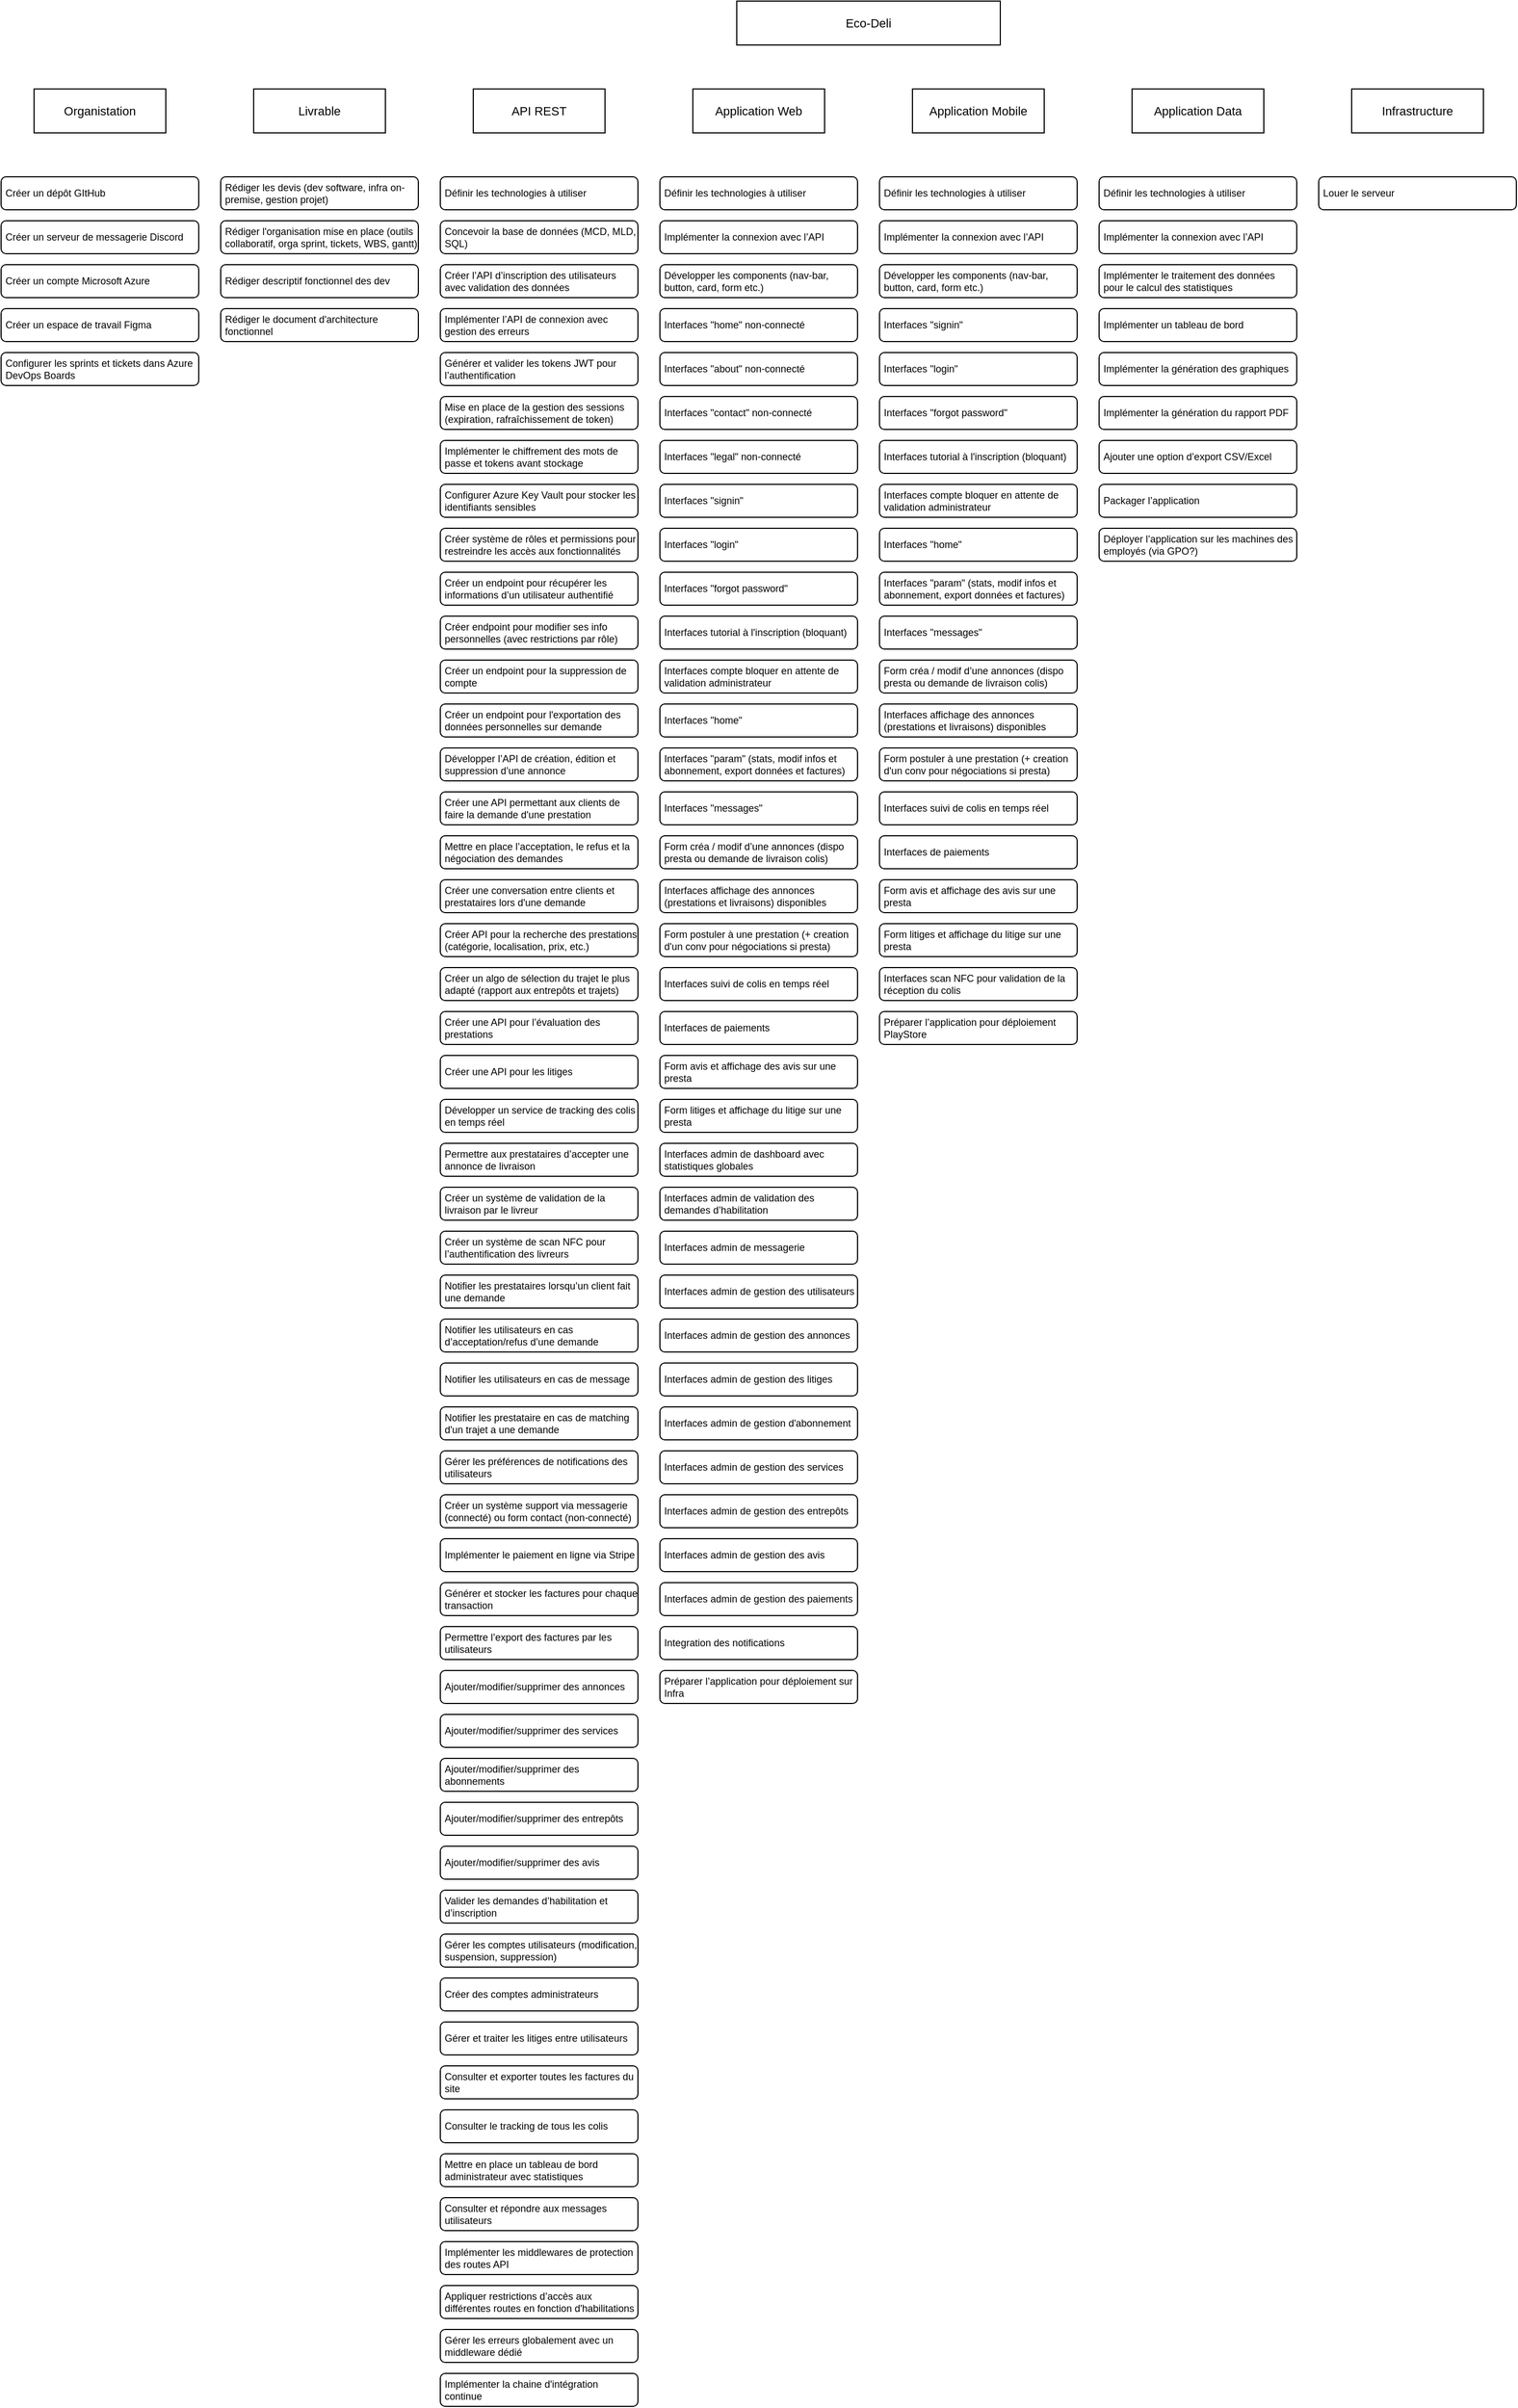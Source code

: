 <mxfile version="26.1.1">
  <diagram name="Page-1" id="0z-PwB4HZmKqcYCsZPZt">
    <mxGraphModel dx="177" dy="1701" grid="1" gridSize="10" guides="1" tooltips="1" connect="1" arrows="1" fold="1" page="1" pageScale="1" pageWidth="827" pageHeight="1169" math="0" shadow="0">
      <root>
        <mxCell id="0" />
        <mxCell id="1" parent="0" />
        <mxCell id="jnrshBMGlnO5nboHbdF4-2" value="Eco-Deli" style="rounded=0;whiteSpace=wrap;html=1;fontFamily=Helvetica;fontSize=11;fontColor=default;labelBackgroundColor=default;" parent="1" vertex="1">
          <mxGeometry x="2120" y="-1120" width="240" height="40" as="geometry" />
        </mxCell>
        <mxCell id="jnrshBMGlnO5nboHbdF4-3" value="Organistation" style="rounded=0;whiteSpace=wrap;html=1;fontFamily=Helvetica;fontSize=11;fontColor=default;labelBackgroundColor=default;" parent="1" vertex="1">
          <mxGeometry x="1480" y="-1040" width="120" height="40" as="geometry" />
        </mxCell>
        <mxCell id="jnrshBMGlnO5nboHbdF4-4" value="Livrable" style="rounded=0;whiteSpace=wrap;html=1;fontFamily=Helvetica;fontSize=11;fontColor=default;labelBackgroundColor=default;" parent="1" vertex="1">
          <mxGeometry x="1680" y="-1040" width="120" height="40" as="geometry" />
        </mxCell>
        <mxCell id="jnrshBMGlnO5nboHbdF4-5" value="Application Web" style="rounded=0;whiteSpace=wrap;html=1;fontFamily=Helvetica;fontSize=11;fontColor=default;labelBackgroundColor=default;" parent="1" vertex="1">
          <mxGeometry x="2080" y="-1040" width="120" height="40" as="geometry" />
        </mxCell>
        <mxCell id="jnrshBMGlnO5nboHbdF4-6" value="Application Mobile" style="rounded=0;whiteSpace=wrap;html=1;fontFamily=Helvetica;fontSize=11;fontColor=default;labelBackgroundColor=default;" parent="1" vertex="1">
          <mxGeometry x="2280" y="-1040" width="120" height="40" as="geometry" />
        </mxCell>
        <mxCell id="jnrshBMGlnO5nboHbdF4-7" value="Application Data" style="rounded=0;whiteSpace=wrap;html=1;fontFamily=Helvetica;fontSize=11;fontColor=default;labelBackgroundColor=default;" parent="1" vertex="1">
          <mxGeometry x="2480" y="-1040" width="120" height="40" as="geometry" />
        </mxCell>
        <mxCell id="jnrshBMGlnO5nboHbdF4-8" value="Infrastructure" style="rounded=0;whiteSpace=wrap;html=1;fontFamily=Helvetica;fontSize=11;fontColor=default;labelBackgroundColor=default;" parent="1" vertex="1">
          <mxGeometry x="2680" y="-1040" width="120" height="40" as="geometry" />
        </mxCell>
        <mxCell id="jnrshBMGlnO5nboHbdF4-10" value="Créer un dépôt GItHub" style="rounded=1;whiteSpace=wrap;html=1;fontSize=9;align=left;verticalAlign=middle;spacingLeft=2;" parent="1" vertex="1">
          <mxGeometry x="1450" y="-960" width="180" height="30" as="geometry" />
        </mxCell>
        <mxCell id="jnrshBMGlnO5nboHbdF4-11" value="Créer un serveur de messagerie Discord" style="rounded=1;whiteSpace=wrap;html=1;fontSize=9;align=left;verticalAlign=middle;spacingLeft=2;" parent="1" vertex="1">
          <mxGeometry x="1450" y="-920" width="180" height="30" as="geometry" />
        </mxCell>
        <mxCell id="jnrshBMGlnO5nboHbdF4-12" value="Créer un compte Microsoft Azure" style="rounded=1;whiteSpace=wrap;html=1;fontSize=9;align=left;verticalAlign=middle;spacingLeft=2;" parent="1" vertex="1">
          <mxGeometry x="1450" y="-880" width="180" height="30" as="geometry" />
        </mxCell>
        <mxCell id="jnrshBMGlnO5nboHbdF4-13" value="Créer un espace de travail Figma" style="rounded=1;whiteSpace=wrap;html=1;fontSize=9;align=left;verticalAlign=middle;spacingLeft=2;" parent="1" vertex="1">
          <mxGeometry x="1450" y="-840" width="180" height="30" as="geometry" />
        </mxCell>
        <mxCell id="jnrshBMGlnO5nboHbdF4-17" value="Configurer les sprints et tickets dans Azure DevOps Boards" style="rounded=1;whiteSpace=wrap;html=1;fontSize=9;align=left;verticalAlign=middle;spacingLeft=2;" parent="1" vertex="1">
          <mxGeometry x="1450" y="-800" width="180" height="30" as="geometry" />
        </mxCell>
        <mxCell id="jnrshBMGlnO5nboHbdF4-20" value="Rédiger les devis (dev software, infra on-premise, gestion projet)" style="rounded=1;whiteSpace=wrap;html=1;fontSize=9;align=left;verticalAlign=middle;spacingLeft=2;" parent="1" vertex="1">
          <mxGeometry x="1650" y="-960" width="180" height="30" as="geometry" />
        </mxCell>
        <mxCell id="jnrshBMGlnO5nboHbdF4-21" value="Louer le serveur" style="rounded=1;whiteSpace=wrap;html=1;fontSize=9;align=left;verticalAlign=middle;spacingLeft=2;" parent="1" vertex="1">
          <mxGeometry x="2650" y="-960" width="180" height="30" as="geometry" />
        </mxCell>
        <mxCell id="jnrshBMGlnO5nboHbdF4-22" value="Rédiger l&#39;organisation mise en place (outils collaboratif, orga sprint, tickets, WBS, gantt)" style="rounded=1;whiteSpace=wrap;html=1;fontSize=9;align=left;verticalAlign=middle;spacingLeft=2;" parent="1" vertex="1">
          <mxGeometry x="1650" y="-920" width="180" height="30" as="geometry" />
        </mxCell>
        <mxCell id="jnrshBMGlnO5nboHbdF4-23" value="Rédiger descriptif fonctionnel des dev" style="rounded=1;whiteSpace=wrap;html=1;fontSize=9;align=left;verticalAlign=middle;spacingLeft=2;" parent="1" vertex="1">
          <mxGeometry x="1650" y="-880" width="180" height="30" as="geometry" />
        </mxCell>
        <mxCell id="jnrshBMGlnO5nboHbdF4-25" value="Rédiger le document d&#39;architecture fonctionnel&amp;nbsp;" style="rounded=1;whiteSpace=wrap;html=1;fontSize=9;align=left;verticalAlign=middle;spacingLeft=2;" parent="1" vertex="1">
          <mxGeometry x="1650" y="-840" width="180" height="30" as="geometry" />
        </mxCell>
        <mxCell id="jnrshBMGlnO5nboHbdF4-27" value="Définir les technologies à utiliser" style="rounded=1;whiteSpace=wrap;html=1;fontSize=9;align=left;verticalAlign=middle;spacingLeft=2;" parent="1" vertex="1">
          <mxGeometry x="2050" y="-960" width="180" height="30" as="geometry" />
        </mxCell>
        <mxCell id="jnrshBMGlnO5nboHbdF4-28" value="Définir les technologies à utiliser" style="rounded=1;whiteSpace=wrap;html=1;fontSize=9;align=left;verticalAlign=middle;spacingLeft=2;" parent="1" vertex="1">
          <mxGeometry x="2250" y="-960" width="180" height="30" as="geometry" />
        </mxCell>
        <mxCell id="jnrshBMGlnO5nboHbdF4-29" value="Définir les technologies à utiliser" style="rounded=1;whiteSpace=wrap;html=1;fontSize=9;align=left;verticalAlign=middle;spacingLeft=2;" parent="1" vertex="1">
          <mxGeometry x="2450" y="-960" width="180" height="30" as="geometry" />
        </mxCell>
        <mxCell id="jnrshBMGlnO5nboHbdF4-32" value="&lt;div&gt;Interfaces &quot;home&quot; non-connecté&amp;nbsp;&lt;/div&gt;" style="rounded=1;whiteSpace=wrap;html=1;fontSize=9;align=left;verticalAlign=middle;spacingLeft=2;" parent="1" vertex="1">
          <mxGeometry x="2050" y="-840" width="180" height="30" as="geometry" />
        </mxCell>
        <mxCell id="jnrshBMGlnO5nboHbdF4-33" value="&lt;div&gt;Interfaces &quot;about&quot; non-connecté&amp;nbsp;&lt;/div&gt;" style="rounded=1;whiteSpace=wrap;html=1;fontSize=9;align=left;verticalAlign=middle;spacingLeft=2;" parent="1" vertex="1">
          <mxGeometry x="2050" y="-800" width="180" height="30" as="geometry" />
        </mxCell>
        <mxCell id="RLQJDiiOx_Z5LadbRoZ9-6" value="&lt;div&gt;Interfaces &quot;contact&quot; non-connecté&amp;nbsp;&lt;/div&gt;" style="rounded=1;whiteSpace=wrap;html=1;fontSize=9;align=left;verticalAlign=middle;spacingLeft=2;" vertex="1" parent="1">
          <mxGeometry x="2050" y="-760" width="180" height="30" as="geometry" />
        </mxCell>
        <mxCell id="RLQJDiiOx_Z5LadbRoZ9-7" value="&lt;div&gt;Interfaces &quot;legal&quot; non-connecté&amp;nbsp;&lt;/div&gt;" style="rounded=1;whiteSpace=wrap;html=1;fontSize=9;align=left;verticalAlign=middle;spacingLeft=2;" vertex="1" parent="1">
          <mxGeometry x="2050" y="-720" width="180" height="30" as="geometry" />
        </mxCell>
        <mxCell id="RLQJDiiOx_Z5LadbRoZ9-8" value="&lt;div&gt;Interfaces &quot;signin&quot;&lt;/div&gt;" style="rounded=1;whiteSpace=wrap;html=1;fontSize=9;align=left;verticalAlign=middle;spacingLeft=2;" vertex="1" parent="1">
          <mxGeometry x="2050" y="-680" width="180" height="30" as="geometry" />
        </mxCell>
        <mxCell id="RLQJDiiOx_Z5LadbRoZ9-9" value="&lt;div&gt;Interfaces &quot;login&quot;&lt;/div&gt;" style="rounded=1;whiteSpace=wrap;html=1;fontSize=9;align=left;verticalAlign=middle;spacingLeft=2;" vertex="1" parent="1">
          <mxGeometry x="2050" y="-640" width="180" height="30" as="geometry" />
        </mxCell>
        <mxCell id="RLQJDiiOx_Z5LadbRoZ9-10" value="&lt;div&gt;Interfaces &quot;forgot password&quot;&lt;/div&gt;" style="rounded=1;whiteSpace=wrap;html=1;fontSize=9;align=left;verticalAlign=middle;spacingLeft=2;" vertex="1" parent="1">
          <mxGeometry x="2050" y="-600" width="180" height="30" as="geometry" />
        </mxCell>
        <mxCell id="RLQJDiiOx_Z5LadbRoZ9-11" value="Développer les components (nav-bar, button, card, form etc.)" style="rounded=1;whiteSpace=wrap;html=1;fontSize=9;align=left;verticalAlign=middle;spacingLeft=2;" vertex="1" parent="1">
          <mxGeometry x="2050" y="-880" width="180" height="30" as="geometry" />
        </mxCell>
        <mxCell id="RLQJDiiOx_Z5LadbRoZ9-23" value="&lt;div&gt;Interfaces tutorial à l&#39;inscription (bloquant)&lt;/div&gt;" style="rounded=1;whiteSpace=wrap;html=1;fontSize=9;align=left;verticalAlign=middle;spacingLeft=2;" vertex="1" parent="1">
          <mxGeometry x="2050" y="-560" width="180" height="30" as="geometry" />
        </mxCell>
        <mxCell id="RLQJDiiOx_Z5LadbRoZ9-24" value="&lt;div&gt;Interfaces compte bloquer en attente de validation administrateur&lt;/div&gt;" style="rounded=1;whiteSpace=wrap;html=1;fontSize=9;align=left;verticalAlign=middle;spacingLeft=2;" vertex="1" parent="1">
          <mxGeometry x="2050" y="-520" width="180" height="30" as="geometry" />
        </mxCell>
        <mxCell id="RLQJDiiOx_Z5LadbRoZ9-25" value="&lt;div&gt;Interfaces &quot;home&quot;&lt;/div&gt;" style="rounded=1;whiteSpace=wrap;html=1;fontSize=9;align=left;verticalAlign=middle;spacingLeft=2;" vertex="1" parent="1">
          <mxGeometry x="2050" y="-480" width="180" height="30" as="geometry" />
        </mxCell>
        <mxCell id="RLQJDiiOx_Z5LadbRoZ9-26" value="&lt;div&gt;Interfaces &quot;param&quot; (&lt;span style=&quot;background-color: transparent; color: light-dark(rgb(0, 0, 0), rgb(255, 255, 255));&quot;&gt;stats,&amp;nbsp;&lt;/span&gt;&lt;span style=&quot;background-color: transparent; color: light-dark(rgb(0, 0, 0), rgb(255, 255, 255));&quot;&gt;modif info&lt;font&gt;s&lt;/font&gt; et abonnement, export données et factures)&lt;/span&gt;&lt;/div&gt;" style="rounded=1;whiteSpace=wrap;html=1;fontSize=9;align=left;verticalAlign=middle;spacingLeft=2;" vertex="1" parent="1">
          <mxGeometry x="2050" y="-440" width="180" height="30" as="geometry" />
        </mxCell>
        <mxCell id="RLQJDiiOx_Z5LadbRoZ9-27" value="&lt;div&gt;Interfaces &quot;messages&quot;&lt;/div&gt;" style="rounded=1;whiteSpace=wrap;html=1;fontSize=9;align=left;verticalAlign=middle;spacingLeft=2;" vertex="1" parent="1">
          <mxGeometry x="2050" y="-400" width="180" height="30" as="geometry" />
        </mxCell>
        <mxCell id="RLQJDiiOx_Z5LadbRoZ9-28" value="&lt;div&gt;Form créa / modif d’une annonces (dispo presta ou demande de livraison colis)&lt;/div&gt;" style="rounded=1;whiteSpace=wrap;html=1;fontSize=9;align=left;verticalAlign=middle;spacingLeft=2;" vertex="1" parent="1">
          <mxGeometry x="2050" y="-360" width="180" height="30" as="geometry" />
        </mxCell>
        <mxCell id="RLQJDiiOx_Z5LadbRoZ9-29" value="&lt;div&gt;Interfaces affichage des annonces (prestations et livraisons) disponibles&lt;/div&gt;" style="rounded=1;whiteSpace=wrap;html=1;fontSize=9;align=left;verticalAlign=middle;spacingLeft=2;" vertex="1" parent="1">
          <mxGeometry x="2050" y="-320" width="180" height="30" as="geometry" />
        </mxCell>
        <mxCell id="RLQJDiiOx_Z5LadbRoZ9-30" value="&lt;div&gt;Form postuler à une prestation (+ creation d&#39;un conv pour négociations si presta)&lt;/div&gt;" style="rounded=1;whiteSpace=wrap;html=1;fontSize=9;align=left;verticalAlign=middle;spacingLeft=2;" vertex="1" parent="1">
          <mxGeometry x="2050" y="-280" width="180" height="30" as="geometry" />
        </mxCell>
        <mxCell id="RLQJDiiOx_Z5LadbRoZ9-31" value="&lt;div&gt;Interfaces suivi de colis en temps réel&amp;nbsp;&lt;/div&gt;" style="rounded=1;whiteSpace=wrap;html=1;fontSize=9;align=left;verticalAlign=middle;spacingLeft=2;" vertex="1" parent="1">
          <mxGeometry x="2050" y="-240" width="180" height="30" as="geometry" />
        </mxCell>
        <mxCell id="RLQJDiiOx_Z5LadbRoZ9-32" value="&lt;div&gt;Interfaces de paiements&amp;nbsp;&lt;/div&gt;" style="rounded=1;whiteSpace=wrap;html=1;fontSize=9;align=left;verticalAlign=middle;spacingLeft=2;" vertex="1" parent="1">
          <mxGeometry x="2050" y="-200" width="180" height="30" as="geometry" />
        </mxCell>
        <mxCell id="RLQJDiiOx_Z5LadbRoZ9-33" value="Form avis et affichage des avis sur une presta" style="rounded=1;whiteSpace=wrap;html=1;fontSize=9;align=left;verticalAlign=middle;spacingLeft=2;" vertex="1" parent="1">
          <mxGeometry x="2050" y="-160" width="180" height="30" as="geometry" />
        </mxCell>
        <mxCell id="RLQJDiiOx_Z5LadbRoZ9-34" value="Form litiges et affichage du litige sur une presta&amp;nbsp;" style="rounded=1;whiteSpace=wrap;html=1;fontSize=9;align=left;verticalAlign=middle;spacingLeft=2;" vertex="1" parent="1">
          <mxGeometry x="2050" y="-120" width="180" height="30" as="geometry" />
        </mxCell>
        <mxCell id="RLQJDiiOx_Z5LadbRoZ9-35" value="&lt;div&gt;Interfaces admin de dashboard avec statistiques globales&lt;/div&gt;" style="rounded=1;whiteSpace=wrap;html=1;fontSize=9;align=left;verticalAlign=middle;spacingLeft=2;" vertex="1" parent="1">
          <mxGeometry x="2050" y="-80" width="180" height="30" as="geometry" />
        </mxCell>
        <mxCell id="RLQJDiiOx_Z5LadbRoZ9-36" value="&lt;div&gt;Interfaces admin de validation des demandes d’habilitation&lt;/div&gt;" style="rounded=1;whiteSpace=wrap;html=1;fontSize=9;align=left;verticalAlign=middle;spacingLeft=2;" vertex="1" parent="1">
          <mxGeometry x="2050" y="-40" width="180" height="30" as="geometry" />
        </mxCell>
        <mxCell id="RLQJDiiOx_Z5LadbRoZ9-37" value="&lt;div&gt;Interfaces admin de messagerie&lt;/div&gt;" style="rounded=1;whiteSpace=wrap;html=1;fontSize=9;align=left;verticalAlign=middle;spacingLeft=2;" vertex="1" parent="1">
          <mxGeometry x="2050" width="180" height="30" as="geometry" />
        </mxCell>
        <mxCell id="RLQJDiiOx_Z5LadbRoZ9-38" value="&lt;div&gt;Interfaces admin de gestion des utilisateurs&lt;/div&gt;" style="rounded=1;whiteSpace=wrap;html=1;fontSize=9;align=left;verticalAlign=middle;spacingLeft=2;" vertex="1" parent="1">
          <mxGeometry x="2050" y="40" width="180" height="30" as="geometry" />
        </mxCell>
        <mxCell id="RLQJDiiOx_Z5LadbRoZ9-39" value="Interfaces admin de gestion des annonces" style="rounded=1;whiteSpace=wrap;html=1;fontSize=9;align=left;verticalAlign=middle;spacingLeft=2;" vertex="1" parent="1">
          <mxGeometry x="2050" y="80" width="180" height="30" as="geometry" />
        </mxCell>
        <mxCell id="RLQJDiiOx_Z5LadbRoZ9-40" value="Interfaces admin de gestion des litiges" style="rounded=1;whiteSpace=wrap;html=1;fontSize=9;align=left;verticalAlign=middle;spacingLeft=2;" vertex="1" parent="1">
          <mxGeometry x="2050" y="120" width="180" height="30" as="geometry" />
        </mxCell>
        <mxCell id="RLQJDiiOx_Z5LadbRoZ9-58" value="Integration des notifications" style="rounded=1;whiteSpace=wrap;html=1;fontSize=9;align=left;verticalAlign=middle;spacingLeft=2;" vertex="1" parent="1">
          <mxGeometry x="2050" y="360" width="180" height="30" as="geometry" />
        </mxCell>
        <mxCell id="RLQJDiiOx_Z5LadbRoZ9-59" value="Interfaces admin de gestion des paiements" style="rounded=1;whiteSpace=wrap;html=1;fontSize=9;align=left;verticalAlign=middle;spacingLeft=2;" vertex="1" parent="1">
          <mxGeometry x="2050" y="320" width="180" height="30" as="geometry" />
        </mxCell>
        <mxCell id="RLQJDiiOx_Z5LadbRoZ9-60" value="API REST" style="rounded=0;whiteSpace=wrap;html=1;fontFamily=Helvetica;fontSize=11;fontColor=default;labelBackgroundColor=default;" vertex="1" parent="1">
          <mxGeometry x="1880" y="-1040" width="120" height="40" as="geometry" />
        </mxCell>
        <mxCell id="RLQJDiiOx_Z5LadbRoZ9-61" value="Définir les technologies à utiliser" style="rounded=1;whiteSpace=wrap;html=1;fontSize=9;align=left;verticalAlign=middle;spacingLeft=2;" vertex="1" parent="1">
          <mxGeometry x="1850" y="-960" width="180" height="30" as="geometry" />
        </mxCell>
        <mxCell id="RLQJDiiOx_Z5LadbRoZ9-62" value="Concevoir la base de données (MCD, MLD, SQL)" style="rounded=1;whiteSpace=wrap;html=1;fontSize=9;align=left;verticalAlign=middle;spacingLeft=2;" vertex="1" parent="1">
          <mxGeometry x="1850" y="-920" width="180" height="30" as="geometry" />
        </mxCell>
        <mxCell id="RLQJDiiOx_Z5LadbRoZ9-63" value="Créer l’API d’inscription des utilisateurs avec validation des données" style="rounded=1;whiteSpace=wrap;html=1;fontSize=9;align=left;verticalAlign=middle;spacingLeft=2;" vertex="1" parent="1">
          <mxGeometry x="1850" y="-880" width="180" height="30" as="geometry" />
        </mxCell>
        <mxCell id="RLQJDiiOx_Z5LadbRoZ9-64" value="&lt;div&gt;Implémenter l’API de connexion avec gestion des erreurs&lt;/div&gt;" style="rounded=1;whiteSpace=wrap;html=1;fontSize=9;align=left;verticalAlign=middle;spacingLeft=2;" vertex="1" parent="1">
          <mxGeometry x="1850" y="-840" width="180" height="30" as="geometry" />
        </mxCell>
        <mxCell id="RLQJDiiOx_Z5LadbRoZ9-65" value="&lt;div&gt;Générer et valider les tokens JWT pour l’authentification&lt;/div&gt;" style="rounded=1;whiteSpace=wrap;html=1;fontSize=9;align=left;verticalAlign=middle;spacingLeft=2;" vertex="1" parent="1">
          <mxGeometry x="1850" y="-800" width="180" height="30" as="geometry" />
        </mxCell>
        <mxCell id="RLQJDiiOx_Z5LadbRoZ9-66" value="&lt;div&gt;Mise en place de la gestion des sessions (expiration, rafraîchissement de token)&lt;/div&gt;" style="rounded=1;whiteSpace=wrap;html=1;fontSize=9;align=left;verticalAlign=middle;spacingLeft=2;" vertex="1" parent="1">
          <mxGeometry x="1850" y="-760" width="180" height="30" as="geometry" />
        </mxCell>
        <mxCell id="RLQJDiiOx_Z5LadbRoZ9-67" value="&lt;div&gt;Implémenter le chiffrement des mots de passe et tokens avant stockage&lt;/div&gt;" style="rounded=1;whiteSpace=wrap;html=1;fontSize=9;align=left;verticalAlign=middle;spacingLeft=2;" vertex="1" parent="1">
          <mxGeometry x="1850" y="-720" width="180" height="30" as="geometry" />
        </mxCell>
        <mxCell id="RLQJDiiOx_Z5LadbRoZ9-68" value="Configurer Azure Key Vault pour stocker les identifiants sensibles" style="rounded=1;whiteSpace=wrap;html=1;fontSize=9;align=left;verticalAlign=middle;spacingLeft=2;" vertex="1" parent="1">
          <mxGeometry x="1850" y="-680" width="180" height="30" as="geometry" />
        </mxCell>
        <mxCell id="RLQJDiiOx_Z5LadbRoZ9-69" value="&lt;div&gt;Créer système de rôles et permissions pour restreindre les accès aux fonctionnalités&lt;/div&gt;" style="rounded=1;whiteSpace=wrap;html=1;fontSize=9;align=left;verticalAlign=middle;spacingLeft=2;" vertex="1" parent="1">
          <mxGeometry x="1850" y="-640" width="180" height="30" as="geometry" />
        </mxCell>
        <mxCell id="RLQJDiiOx_Z5LadbRoZ9-70" value="&lt;div&gt;Créer un endpoint pour récupérer les informations d’un utilisateur authentifié&lt;/div&gt;" style="rounded=1;whiteSpace=wrap;html=1;fontSize=9;align=left;verticalAlign=middle;spacingLeft=2;" vertex="1" parent="1">
          <mxGeometry x="1850" y="-600" width="180" height="30" as="geometry" />
        </mxCell>
        <mxCell id="RLQJDiiOx_Z5LadbRoZ9-71" value="&lt;div&gt;Créer endpoint pour modifier ses info personnelles (avec restrictions par rôle)&lt;/div&gt;" style="rounded=1;whiteSpace=wrap;html=1;fontSize=9;align=left;verticalAlign=middle;spacingLeft=2;" vertex="1" parent="1">
          <mxGeometry x="1850" y="-560" width="180" height="30" as="geometry" />
        </mxCell>
        <mxCell id="RLQJDiiOx_Z5LadbRoZ9-72" value="&lt;div&gt;Créer un endpoint pour la suppression de compte&lt;/div&gt;" style="rounded=1;whiteSpace=wrap;html=1;fontSize=9;align=left;verticalAlign=middle;spacingLeft=2;" vertex="1" parent="1">
          <mxGeometry x="1850" y="-520" width="180" height="30" as="geometry" />
        </mxCell>
        <mxCell id="RLQJDiiOx_Z5LadbRoZ9-73" value="&lt;div&gt;Créer un endpoint pour l&#39;exportation des données personnelles sur demande&lt;/div&gt;" style="rounded=1;whiteSpace=wrap;html=1;fontSize=9;align=left;verticalAlign=middle;spacingLeft=2;" vertex="1" parent="1">
          <mxGeometry x="1850" y="-480" width="180" height="30" as="geometry" />
        </mxCell>
        <mxCell id="RLQJDiiOx_Z5LadbRoZ9-74" value="&lt;div&gt;Développer l’API de création, édition et suppression d’une annonce&lt;/div&gt;" style="rounded=1;whiteSpace=wrap;html=1;fontSize=9;align=left;verticalAlign=middle;spacingLeft=2;" vertex="1" parent="1">
          <mxGeometry x="1850" y="-440" width="180" height="30" as="geometry" />
        </mxCell>
        <mxCell id="RLQJDiiOx_Z5LadbRoZ9-75" value="&lt;div&gt;Créer une API permettant aux clients de faire la demande d&#39;une prestation&lt;/div&gt;" style="rounded=1;whiteSpace=wrap;html=1;fontSize=9;align=left;verticalAlign=middle;spacingLeft=2;" vertex="1" parent="1">
          <mxGeometry x="1850" y="-400" width="180" height="30" as="geometry" />
        </mxCell>
        <mxCell id="RLQJDiiOx_Z5LadbRoZ9-76" value="&lt;div&gt;Mettre en place l’acceptation, le refus et la négociation des demandes&lt;/div&gt;" style="rounded=1;whiteSpace=wrap;html=1;fontSize=9;align=left;verticalAlign=middle;spacingLeft=2;" vertex="1" parent="1">
          <mxGeometry x="1850" y="-360" width="180" height="30" as="geometry" />
        </mxCell>
        <mxCell id="RLQJDiiOx_Z5LadbRoZ9-77" value="&lt;div&gt;Créer une conversation entre clients et prestataires lors d&#39;une demande&lt;/div&gt;" style="rounded=1;whiteSpace=wrap;html=1;fontSize=9;align=left;verticalAlign=middle;spacingLeft=2;" vertex="1" parent="1">
          <mxGeometry x="1850" y="-320" width="180" height="30" as="geometry" />
        </mxCell>
        <mxCell id="RLQJDiiOx_Z5LadbRoZ9-78" value="&lt;div&gt;Créer API pour la recherche des prestations (catégorie, localisation, prix, etc.)&lt;/div&gt;" style="rounded=1;whiteSpace=wrap;html=1;fontSize=9;align=left;verticalAlign=middle;spacingLeft=2;" vertex="1" parent="1">
          <mxGeometry x="1850" y="-280" width="180" height="30" as="geometry" />
        </mxCell>
        <mxCell id="RLQJDiiOx_Z5LadbRoZ9-79" value="&lt;div&gt;Créer un algo de sélection du trajet le plus adapté (rapport aux entrepôts et trajets)&lt;/div&gt;" style="rounded=1;whiteSpace=wrap;html=1;fontSize=9;align=left;verticalAlign=middle;spacingLeft=2;" vertex="1" parent="1">
          <mxGeometry x="1850" y="-240" width="180" height="30" as="geometry" />
        </mxCell>
        <mxCell id="RLQJDiiOx_Z5LadbRoZ9-80" value="&lt;div&gt;Créer une API pour l’évaluation des prestations&lt;/div&gt;" style="rounded=1;whiteSpace=wrap;html=1;fontSize=9;align=left;verticalAlign=middle;spacingLeft=2;" vertex="1" parent="1">
          <mxGeometry x="1850" y="-200" width="180" height="30" as="geometry" />
        </mxCell>
        <mxCell id="RLQJDiiOx_Z5LadbRoZ9-81" value="&lt;div&gt;Créer une API pour les litiges&lt;/div&gt;" style="rounded=1;whiteSpace=wrap;html=1;fontSize=9;align=left;verticalAlign=middle;spacingLeft=2;" vertex="1" parent="1">
          <mxGeometry x="1850" y="-160" width="180" height="30" as="geometry" />
        </mxCell>
        <mxCell id="RLQJDiiOx_Z5LadbRoZ9-82" value="&lt;div&gt;Développer un service de tracking des colis en temps réel&lt;/div&gt;" style="rounded=1;whiteSpace=wrap;html=1;fontSize=9;align=left;verticalAlign=middle;spacingLeft=2;" vertex="1" parent="1">
          <mxGeometry x="1850" y="-120" width="180" height="30" as="geometry" />
        </mxCell>
        <mxCell id="RLQJDiiOx_Z5LadbRoZ9-83" value="&lt;div&gt;Permettre aux prestataires d’accepter une annonce de livraison&lt;/div&gt;" style="rounded=1;whiteSpace=wrap;html=1;fontSize=9;align=left;verticalAlign=middle;spacingLeft=2;" vertex="1" parent="1">
          <mxGeometry x="1850" y="-80" width="180" height="30" as="geometry" />
        </mxCell>
        <mxCell id="RLQJDiiOx_Z5LadbRoZ9-84" value="&lt;div&gt;Créer un système de validation de la livraison par le livreur&lt;/div&gt;" style="rounded=1;whiteSpace=wrap;html=1;fontSize=9;align=left;verticalAlign=middle;spacingLeft=2;" vertex="1" parent="1">
          <mxGeometry x="1850" y="-40" width="180" height="30" as="geometry" />
        </mxCell>
        <mxCell id="RLQJDiiOx_Z5LadbRoZ9-85" value="&lt;div&gt;Créer un système de scan NFC pour l’authentification des livreurs&lt;/div&gt;" style="rounded=1;whiteSpace=wrap;html=1;fontSize=9;align=left;verticalAlign=middle;spacingLeft=2;" vertex="1" parent="1">
          <mxGeometry x="1850" width="180" height="30" as="geometry" />
        </mxCell>
        <mxCell id="RLQJDiiOx_Z5LadbRoZ9-86" value="&lt;div&gt;Notifier les prestataires lorsqu’un client fait une demande&lt;/div&gt;" style="rounded=1;whiteSpace=wrap;html=1;fontSize=9;align=left;verticalAlign=middle;spacingLeft=2;" vertex="1" parent="1">
          <mxGeometry x="1850" y="40" width="180" height="30" as="geometry" />
        </mxCell>
        <mxCell id="RLQJDiiOx_Z5LadbRoZ9-87" value="Interfaces admin de gestion d&#39;abonnement" style="rounded=1;whiteSpace=wrap;html=1;fontSize=9;align=left;verticalAlign=middle;spacingLeft=2;" vertex="1" parent="1">
          <mxGeometry x="2050" y="160" width="180" height="30" as="geometry" />
        </mxCell>
        <mxCell id="RLQJDiiOx_Z5LadbRoZ9-88" value="Interfaces admin de gestion des services" style="rounded=1;whiteSpace=wrap;html=1;fontSize=9;align=left;verticalAlign=middle;spacingLeft=2;" vertex="1" parent="1">
          <mxGeometry x="2050" y="200" width="180" height="30" as="geometry" />
        </mxCell>
        <mxCell id="RLQJDiiOx_Z5LadbRoZ9-89" value="Interfaces admin de gestion des entrepôts&amp;nbsp;" style="rounded=1;whiteSpace=wrap;html=1;fontSize=9;align=left;verticalAlign=middle;spacingLeft=2;" vertex="1" parent="1">
          <mxGeometry x="2050" y="240" width="180" height="30" as="geometry" />
        </mxCell>
        <mxCell id="RLQJDiiOx_Z5LadbRoZ9-90" value="Interfaces admin de gestion des avis" style="rounded=1;whiteSpace=wrap;html=1;fontSize=9;align=left;verticalAlign=middle;spacingLeft=2;" vertex="1" parent="1">
          <mxGeometry x="2050" y="280" width="180" height="30" as="geometry" />
        </mxCell>
        <mxCell id="RLQJDiiOx_Z5LadbRoZ9-95" value="&lt;div&gt;Interfaces &quot;signin&quot;&lt;/div&gt;" style="rounded=1;whiteSpace=wrap;html=1;fontSize=9;align=left;verticalAlign=middle;spacingLeft=2;" vertex="1" parent="1">
          <mxGeometry x="2250" y="-840" width="180" height="30" as="geometry" />
        </mxCell>
        <mxCell id="RLQJDiiOx_Z5LadbRoZ9-96" value="&lt;div&gt;Interfaces &quot;login&quot;&lt;/div&gt;" style="rounded=1;whiteSpace=wrap;html=1;fontSize=9;align=left;verticalAlign=middle;spacingLeft=2;" vertex="1" parent="1">
          <mxGeometry x="2250" y="-800" width="180" height="30" as="geometry" />
        </mxCell>
        <mxCell id="RLQJDiiOx_Z5LadbRoZ9-97" value="&lt;div&gt;Interfaces &quot;forgot password&quot;&lt;/div&gt;" style="rounded=1;whiteSpace=wrap;html=1;fontSize=9;align=left;verticalAlign=middle;spacingLeft=2;" vertex="1" parent="1">
          <mxGeometry x="2250" y="-760" width="180" height="30" as="geometry" />
        </mxCell>
        <mxCell id="RLQJDiiOx_Z5LadbRoZ9-98" value="Développer les components (nav-bar, button, card, form etc.)" style="rounded=1;whiteSpace=wrap;html=1;fontSize=9;align=left;verticalAlign=middle;spacingLeft=2;" vertex="1" parent="1">
          <mxGeometry x="2250" y="-880" width="180" height="30" as="geometry" />
        </mxCell>
        <mxCell id="RLQJDiiOx_Z5LadbRoZ9-99" value="&lt;div&gt;Interfaces tutorial à l&#39;inscription (bloquant)&lt;/div&gt;" style="rounded=1;whiteSpace=wrap;html=1;fontSize=9;align=left;verticalAlign=middle;spacingLeft=2;" vertex="1" parent="1">
          <mxGeometry x="2250" y="-720" width="180" height="30" as="geometry" />
        </mxCell>
        <mxCell id="RLQJDiiOx_Z5LadbRoZ9-100" value="&lt;div&gt;Interfaces compte bloquer en attente de validation administrateur&lt;/div&gt;" style="rounded=1;whiteSpace=wrap;html=1;fontSize=9;align=left;verticalAlign=middle;spacingLeft=2;" vertex="1" parent="1">
          <mxGeometry x="2250" y="-680" width="180" height="30" as="geometry" />
        </mxCell>
        <mxCell id="RLQJDiiOx_Z5LadbRoZ9-101" value="&lt;div&gt;Interfaces &quot;home&quot;&lt;/div&gt;" style="rounded=1;whiteSpace=wrap;html=1;fontSize=9;align=left;verticalAlign=middle;spacingLeft=2;" vertex="1" parent="1">
          <mxGeometry x="2250" y="-640" width="180" height="30" as="geometry" />
        </mxCell>
        <mxCell id="RLQJDiiOx_Z5LadbRoZ9-102" value="&lt;div&gt;Interfaces &quot;param&quot; (&lt;span style=&quot;background-color: transparent; color: light-dark(rgb(0, 0, 0), rgb(255, 255, 255));&quot;&gt;stats,&amp;nbsp;&lt;/span&gt;&lt;span style=&quot;background-color: transparent; color: light-dark(rgb(0, 0, 0), rgb(255, 255, 255));&quot;&gt;modif info&lt;font&gt;s&lt;/font&gt; et abonnement, export données et factures)&lt;/span&gt;&lt;/div&gt;" style="rounded=1;whiteSpace=wrap;html=1;fontSize=9;align=left;verticalAlign=middle;spacingLeft=2;" vertex="1" parent="1">
          <mxGeometry x="2250" y="-600" width="180" height="30" as="geometry" />
        </mxCell>
        <mxCell id="RLQJDiiOx_Z5LadbRoZ9-103" value="&lt;div&gt;Interfaces &quot;messages&quot;&lt;/div&gt;" style="rounded=1;whiteSpace=wrap;html=1;fontSize=9;align=left;verticalAlign=middle;spacingLeft=2;" vertex="1" parent="1">
          <mxGeometry x="2250" y="-560" width="180" height="30" as="geometry" />
        </mxCell>
        <mxCell id="RLQJDiiOx_Z5LadbRoZ9-104" value="&lt;div&gt;Form créa / modif d’une annonces (dispo presta ou demande de livraison colis)&lt;/div&gt;" style="rounded=1;whiteSpace=wrap;html=1;fontSize=9;align=left;verticalAlign=middle;spacingLeft=2;" vertex="1" parent="1">
          <mxGeometry x="2250" y="-520" width="180" height="30" as="geometry" />
        </mxCell>
        <mxCell id="RLQJDiiOx_Z5LadbRoZ9-105" value="&lt;div&gt;Interfaces affichage des annonces (prestations et livraisons) disponibles&lt;/div&gt;" style="rounded=1;whiteSpace=wrap;html=1;fontSize=9;align=left;verticalAlign=middle;spacingLeft=2;" vertex="1" parent="1">
          <mxGeometry x="2250" y="-480" width="180" height="30" as="geometry" />
        </mxCell>
        <mxCell id="RLQJDiiOx_Z5LadbRoZ9-106" value="&lt;div&gt;Form postuler à une prestation (+ creation d&#39;un conv pour négociations si presta)&lt;/div&gt;" style="rounded=1;whiteSpace=wrap;html=1;fontSize=9;align=left;verticalAlign=middle;spacingLeft=2;" vertex="1" parent="1">
          <mxGeometry x="2250" y="-440" width="180" height="30" as="geometry" />
        </mxCell>
        <mxCell id="RLQJDiiOx_Z5LadbRoZ9-107" value="&lt;div&gt;Interfaces suivi de colis en temps réel&amp;nbsp;&lt;/div&gt;" style="rounded=1;whiteSpace=wrap;html=1;fontSize=9;align=left;verticalAlign=middle;spacingLeft=2;" vertex="1" parent="1">
          <mxGeometry x="2250" y="-400" width="180" height="30" as="geometry" />
        </mxCell>
        <mxCell id="RLQJDiiOx_Z5LadbRoZ9-108" value="&lt;div&gt;Interfaces de paiements&amp;nbsp;&lt;/div&gt;" style="rounded=1;whiteSpace=wrap;html=1;fontSize=9;align=left;verticalAlign=middle;spacingLeft=2;" vertex="1" parent="1">
          <mxGeometry x="2250" y="-360" width="180" height="30" as="geometry" />
        </mxCell>
        <mxCell id="RLQJDiiOx_Z5LadbRoZ9-109" value="Form avis et affichage des avis sur une presta" style="rounded=1;whiteSpace=wrap;html=1;fontSize=9;align=left;verticalAlign=middle;spacingLeft=2;" vertex="1" parent="1">
          <mxGeometry x="2250" y="-320" width="180" height="30" as="geometry" />
        </mxCell>
        <mxCell id="RLQJDiiOx_Z5LadbRoZ9-110" value="Form litiges et affichage du litige sur une presta&amp;nbsp;" style="rounded=1;whiteSpace=wrap;html=1;fontSize=9;align=left;verticalAlign=middle;spacingLeft=2;" vertex="1" parent="1">
          <mxGeometry x="2250" y="-280" width="180" height="30" as="geometry" />
        </mxCell>
        <mxCell id="RLQJDiiOx_Z5LadbRoZ9-111" value="&lt;div&gt;Interfaces scan NFC pour validation de la réception du colis&lt;/div&gt;" style="rounded=1;whiteSpace=wrap;html=1;fontSize=9;align=left;verticalAlign=middle;spacingLeft=2;" vertex="1" parent="1">
          <mxGeometry x="2250" y="-240" width="180" height="30" as="geometry" />
        </mxCell>
        <mxCell id="RLQJDiiOx_Z5LadbRoZ9-112" value="&lt;div style=&quot;color: rgb(204, 204, 204); background-color: rgb(31, 31, 31); font-family: Menlo, Monaco, &amp;quot;Courier New&amp;quot;, monospace; line-height: 18px; white-space-collapse: preserve;&quot;&gt;&lt;br&gt;&lt;/div&gt;" style="text;html=1;align=center;verticalAlign=middle;resizable=0;points=[];autosize=1;strokeColor=none;fillColor=none;" vertex="1" parent="1">
          <mxGeometry x="2520" y="-152" width="20" height="30" as="geometry" />
        </mxCell>
        <mxCell id="RLQJDiiOx_Z5LadbRoZ9-113" value="Implémenter la connexion avec l’API" style="rounded=1;whiteSpace=wrap;html=1;fontSize=9;align=left;verticalAlign=middle;spacingLeft=2;" vertex="1" parent="1">
          <mxGeometry x="2050" y="-920" width="180" height="30" as="geometry" />
        </mxCell>
        <mxCell id="RLQJDiiOx_Z5LadbRoZ9-114" value="Implémenter la connexion avec l’API" style="rounded=1;whiteSpace=wrap;html=1;fontSize=9;align=left;verticalAlign=middle;spacingLeft=2;" vertex="1" parent="1">
          <mxGeometry x="2250" y="-920" width="180" height="30" as="geometry" />
        </mxCell>
        <mxCell id="RLQJDiiOx_Z5LadbRoZ9-115" value="Implémenter la connexion avec l’API" style="rounded=1;whiteSpace=wrap;html=1;fontSize=9;align=left;verticalAlign=middle;spacingLeft=2;" vertex="1" parent="1">
          <mxGeometry x="2450" y="-920" width="180" height="30" as="geometry" />
        </mxCell>
        <mxCell id="RLQJDiiOx_Z5LadbRoZ9-116" value="&lt;div&gt;Préparer l’application pour déploiement PlayStore&lt;/div&gt;" style="rounded=1;whiteSpace=wrap;html=1;fontSize=9;align=left;verticalAlign=middle;spacingLeft=2;" vertex="1" parent="1">
          <mxGeometry x="2250" y="-200" width="180" height="30" as="geometry" />
        </mxCell>
        <mxCell id="RLQJDiiOx_Z5LadbRoZ9-117" value="&lt;div&gt;Préparer l’application pour déploiement sur Infra&lt;/div&gt;" style="rounded=1;whiteSpace=wrap;html=1;fontSize=9;align=left;verticalAlign=middle;spacingLeft=2;" vertex="1" parent="1">
          <mxGeometry x="2050" y="400" width="180" height="30" as="geometry" />
        </mxCell>
        <mxCell id="RLQJDiiOx_Z5LadbRoZ9-118" value="Implémenter le traitement des données pour le calcul des statistiques" style="rounded=1;whiteSpace=wrap;html=1;fontSize=9;align=left;verticalAlign=middle;spacingLeft=2;" vertex="1" parent="1">
          <mxGeometry x="2450" y="-880" width="180" height="30" as="geometry" />
        </mxCell>
        <mxCell id="RLQJDiiOx_Z5LadbRoZ9-119" value="Implémenter un tableau de bord" style="rounded=1;whiteSpace=wrap;html=1;fontSize=9;align=left;verticalAlign=middle;spacingLeft=2;" vertex="1" parent="1">
          <mxGeometry x="2450" y="-840" width="180" height="30" as="geometry" />
        </mxCell>
        <mxCell id="RLQJDiiOx_Z5LadbRoZ9-120" value="Implémenter la génération des graphiques" style="rounded=1;whiteSpace=wrap;html=1;fontSize=9;align=left;verticalAlign=middle;spacingLeft=2;" vertex="1" parent="1">
          <mxGeometry x="2450" y="-800" width="180" height="30" as="geometry" />
        </mxCell>
        <mxCell id="RLQJDiiOx_Z5LadbRoZ9-121" value="Packager l’application" style="rounded=1;whiteSpace=wrap;html=1;fontSize=9;align=left;verticalAlign=middle;spacingLeft=2;" vertex="1" parent="1">
          <mxGeometry x="2450" y="-680" width="180" height="30" as="geometry" />
        </mxCell>
        <mxCell id="RLQJDiiOx_Z5LadbRoZ9-122" value="Implémenter la génération du rapport PDF" style="rounded=1;whiteSpace=wrap;html=1;fontSize=9;align=left;verticalAlign=middle;spacingLeft=2;" vertex="1" parent="1">
          <mxGeometry x="2450" y="-760" width="180" height="30" as="geometry" />
        </mxCell>
        <mxCell id="RLQJDiiOx_Z5LadbRoZ9-123" value="Ajouter une option d’export CSV/Excel" style="rounded=1;whiteSpace=wrap;html=1;fontSize=9;align=left;verticalAlign=middle;spacingLeft=2;" vertex="1" parent="1">
          <mxGeometry x="2450" y="-720" width="180" height="30" as="geometry" />
        </mxCell>
        <mxCell id="RLQJDiiOx_Z5LadbRoZ9-124" value="Déployer l’application sur les machines des employés (via GPO?)" style="rounded=1;whiteSpace=wrap;html=1;fontSize=9;align=left;verticalAlign=middle;spacingLeft=2;" vertex="1" parent="1">
          <mxGeometry x="2450" y="-640" width="180" height="30" as="geometry" />
        </mxCell>
        <mxCell id="RLQJDiiOx_Z5LadbRoZ9-125" value="&lt;div&gt;Notifier les utilisateurs en cas d’acceptation/refus d’une demande&lt;/div&gt;" style="rounded=1;whiteSpace=wrap;html=1;fontSize=9;align=left;verticalAlign=middle;spacingLeft=2;" vertex="1" parent="1">
          <mxGeometry x="1850" y="80" width="180" height="30" as="geometry" />
        </mxCell>
        <mxCell id="RLQJDiiOx_Z5LadbRoZ9-126" value="&lt;div&gt;Notifier les utilisateurs en cas de message&lt;/div&gt;" style="rounded=1;whiteSpace=wrap;html=1;fontSize=9;align=left;verticalAlign=middle;spacingLeft=2;" vertex="1" parent="1">
          <mxGeometry x="1850" y="120" width="180" height="30" as="geometry" />
        </mxCell>
        <mxCell id="RLQJDiiOx_Z5LadbRoZ9-127" value="&lt;div&gt;Notifier les prestataire en cas de matching d&#39;un trajet a une demande&lt;/div&gt;" style="rounded=1;whiteSpace=wrap;html=1;fontSize=9;align=left;verticalAlign=middle;spacingLeft=2;" vertex="1" parent="1">
          <mxGeometry x="1850" y="160" width="180" height="30" as="geometry" />
        </mxCell>
        <mxCell id="RLQJDiiOx_Z5LadbRoZ9-128" value="&lt;div&gt;Gérer les préférences de notifications des utilisateurs&lt;/div&gt;" style="rounded=1;whiteSpace=wrap;html=1;fontSize=9;align=left;verticalAlign=middle;spacingLeft=2;" vertex="1" parent="1">
          <mxGeometry x="1850" y="200" width="180" height="30" as="geometry" />
        </mxCell>
        <mxCell id="RLQJDiiOx_Z5LadbRoZ9-129" value="&lt;div&gt;Créer un système support via messagerie (connecté) ou form contact (non-connecté)&lt;/div&gt;" style="rounded=1;whiteSpace=wrap;html=1;fontSize=9;align=left;verticalAlign=middle;spacingLeft=2;" vertex="1" parent="1">
          <mxGeometry x="1850" y="240" width="180" height="30" as="geometry" />
        </mxCell>
        <mxCell id="RLQJDiiOx_Z5LadbRoZ9-130" value="&lt;div&gt;Implémenter le paiement en ligne via Stripe&lt;/div&gt;" style="rounded=1;whiteSpace=wrap;html=1;fontSize=9;align=left;verticalAlign=middle;spacingLeft=2;" vertex="1" parent="1">
          <mxGeometry x="1850" y="280" width="180" height="30" as="geometry" />
        </mxCell>
        <mxCell id="RLQJDiiOx_Z5LadbRoZ9-131" value="&lt;div&gt;Générer et stocker les factures pour chaque transaction&lt;/div&gt;" style="rounded=1;whiteSpace=wrap;html=1;fontSize=9;align=left;verticalAlign=middle;spacingLeft=2;" vertex="1" parent="1">
          <mxGeometry x="1850" y="320" width="180" height="30" as="geometry" />
        </mxCell>
        <mxCell id="RLQJDiiOx_Z5LadbRoZ9-132" value="&lt;div&gt;Permettre l’export des factures par les utilisateurs&lt;/div&gt;" style="rounded=1;whiteSpace=wrap;html=1;fontSize=9;align=left;verticalAlign=middle;spacingLeft=2;" vertex="1" parent="1">
          <mxGeometry x="1850" y="360" width="180" height="30" as="geometry" />
        </mxCell>
        <mxCell id="RLQJDiiOx_Z5LadbRoZ9-133" value="&lt;div&gt;Ajouter/modifier/supprimer des annonces&amp;nbsp;&amp;nbsp;&lt;/div&gt;" style="rounded=1;whiteSpace=wrap;html=1;fontSize=9;align=left;verticalAlign=middle;spacingLeft=2;" vertex="1" parent="1">
          <mxGeometry x="1850" y="400" width="180" height="30" as="geometry" />
        </mxCell>
        <mxCell id="RLQJDiiOx_Z5LadbRoZ9-134" value="&lt;div&gt;Ajouter/modifier/supprimer des services&amp;nbsp;&amp;nbsp;&lt;/div&gt;" style="rounded=1;whiteSpace=wrap;html=1;fontSize=9;align=left;verticalAlign=middle;spacingLeft=2;" vertex="1" parent="1">
          <mxGeometry x="1850" y="440" width="180" height="30" as="geometry" />
        </mxCell>
        <mxCell id="RLQJDiiOx_Z5LadbRoZ9-135" value="&lt;div&gt;Ajouter/modifier/supprimer des abonnements&amp;nbsp;&amp;nbsp;&lt;/div&gt;" style="rounded=1;whiteSpace=wrap;html=1;fontSize=9;align=left;verticalAlign=middle;spacingLeft=2;" vertex="1" parent="1">
          <mxGeometry x="1850" y="480" width="180" height="30" as="geometry" />
        </mxCell>
        <mxCell id="RLQJDiiOx_Z5LadbRoZ9-136" value="&lt;div&gt;Ajouter/modifier/supprimer des entrepôts&amp;nbsp;&lt;/div&gt;" style="rounded=1;whiteSpace=wrap;html=1;fontSize=9;align=left;verticalAlign=middle;spacingLeft=2;" vertex="1" parent="1">
          <mxGeometry x="1850" y="520" width="180" height="30" as="geometry" />
        </mxCell>
        <mxCell id="RLQJDiiOx_Z5LadbRoZ9-137" value="&lt;div&gt;Ajouter/modifier/supprimer des avis&lt;/div&gt;" style="rounded=1;whiteSpace=wrap;html=1;fontSize=9;align=left;verticalAlign=middle;spacingLeft=2;" vertex="1" parent="1">
          <mxGeometry x="1850" y="560" width="180" height="30" as="geometry" />
        </mxCell>
        <mxCell id="RLQJDiiOx_Z5LadbRoZ9-138" value="&lt;div&gt;Valider les demandes d’habilitation et d’inscription&lt;/div&gt;" style="rounded=1;whiteSpace=wrap;html=1;fontSize=9;align=left;verticalAlign=middle;spacingLeft=2;" vertex="1" parent="1">
          <mxGeometry x="1850" y="600" width="180" height="30" as="geometry" />
        </mxCell>
        <mxCell id="RLQJDiiOx_Z5LadbRoZ9-139" value="&lt;div&gt;Gérer les comptes utilisateurs (modification, suspension, suppression)&lt;/div&gt;" style="rounded=1;whiteSpace=wrap;html=1;fontSize=9;align=left;verticalAlign=middle;spacingLeft=2;" vertex="1" parent="1">
          <mxGeometry x="1850" y="640" width="180" height="30" as="geometry" />
        </mxCell>
        <mxCell id="RLQJDiiOx_Z5LadbRoZ9-140" value="&lt;div&gt;Créer des comptes administrateurs&lt;/div&gt;" style="rounded=1;whiteSpace=wrap;html=1;fontSize=9;align=left;verticalAlign=middle;spacingLeft=2;" vertex="1" parent="1">
          <mxGeometry x="1850" y="680" width="180" height="30" as="geometry" />
        </mxCell>
        <mxCell id="RLQJDiiOx_Z5LadbRoZ9-141" value="&lt;div&gt;Gérer et traiter les litiges entre utilisateurs&lt;/div&gt;" style="rounded=1;whiteSpace=wrap;html=1;fontSize=9;align=left;verticalAlign=middle;spacingLeft=2;" vertex="1" parent="1">
          <mxGeometry x="1850" y="720" width="180" height="30" as="geometry" />
        </mxCell>
        <mxCell id="RLQJDiiOx_Z5LadbRoZ9-142" value="&lt;div&gt;Consulter et exporter toutes les factures du site&lt;/div&gt;" style="rounded=1;whiteSpace=wrap;html=1;fontSize=9;align=left;verticalAlign=middle;spacingLeft=2;" vertex="1" parent="1">
          <mxGeometry x="1850" y="760" width="180" height="30" as="geometry" />
        </mxCell>
        <mxCell id="RLQJDiiOx_Z5LadbRoZ9-143" value="&lt;div&gt;Consulter le tracking de tous les colis&lt;/div&gt;" style="rounded=1;whiteSpace=wrap;html=1;fontSize=9;align=left;verticalAlign=middle;spacingLeft=2;" vertex="1" parent="1">
          <mxGeometry x="1850" y="800" width="180" height="30" as="geometry" />
        </mxCell>
        <mxCell id="RLQJDiiOx_Z5LadbRoZ9-144" value="&lt;div&gt;Mettre en place un tableau de bord administrateur avec statistiques&lt;/div&gt;" style="rounded=1;whiteSpace=wrap;html=1;fontSize=9;align=left;verticalAlign=middle;spacingLeft=2;" vertex="1" parent="1">
          <mxGeometry x="1850" y="840" width="180" height="30" as="geometry" />
        </mxCell>
        <mxCell id="RLQJDiiOx_Z5LadbRoZ9-145" value="&lt;div&gt;Consulter et répondre aux messages utilisateurs&lt;/div&gt;" style="rounded=1;whiteSpace=wrap;html=1;fontSize=9;align=left;verticalAlign=middle;spacingLeft=2;" vertex="1" parent="1">
          <mxGeometry x="1850" y="880" width="180" height="30" as="geometry" />
        </mxCell>
        <mxCell id="RLQJDiiOx_Z5LadbRoZ9-147" value="&lt;div&gt;Implémenter les middlewares de protection des routes API&lt;/div&gt;" style="rounded=1;whiteSpace=wrap;html=1;fontSize=9;align=left;verticalAlign=middle;spacingLeft=2;" vertex="1" parent="1">
          <mxGeometry x="1850" y="920" width="180" height="30" as="geometry" />
        </mxCell>
        <mxCell id="RLQJDiiOx_Z5LadbRoZ9-148" value="&lt;div&gt;Appliquer restrictions d’accès aux différentes routes en fonction d&#39;habilitations&lt;/div&gt;" style="rounded=1;whiteSpace=wrap;html=1;fontSize=9;align=left;verticalAlign=middle;spacingLeft=2;" vertex="1" parent="1">
          <mxGeometry x="1850" y="960" width="180" height="30" as="geometry" />
        </mxCell>
        <mxCell id="RLQJDiiOx_Z5LadbRoZ9-149" value="&lt;div&gt;Gérer les erreurs globalement avec un middleware dédié&lt;/div&gt;" style="rounded=1;whiteSpace=wrap;html=1;fontSize=9;align=left;verticalAlign=middle;spacingLeft=2;" vertex="1" parent="1">
          <mxGeometry x="1850" y="1000" width="180" height="30" as="geometry" />
        </mxCell>
        <mxCell id="RLQJDiiOx_Z5LadbRoZ9-150" value="&lt;div&gt;Implémenter la chaine d&#39;intégration continue&lt;/div&gt;" style="rounded=1;whiteSpace=wrap;html=1;fontSize=9;align=left;verticalAlign=middle;spacingLeft=2;" vertex="1" parent="1">
          <mxGeometry x="1850" y="1040" width="180" height="30" as="geometry" />
        </mxCell>
      </root>
    </mxGraphModel>
  </diagram>
</mxfile>
